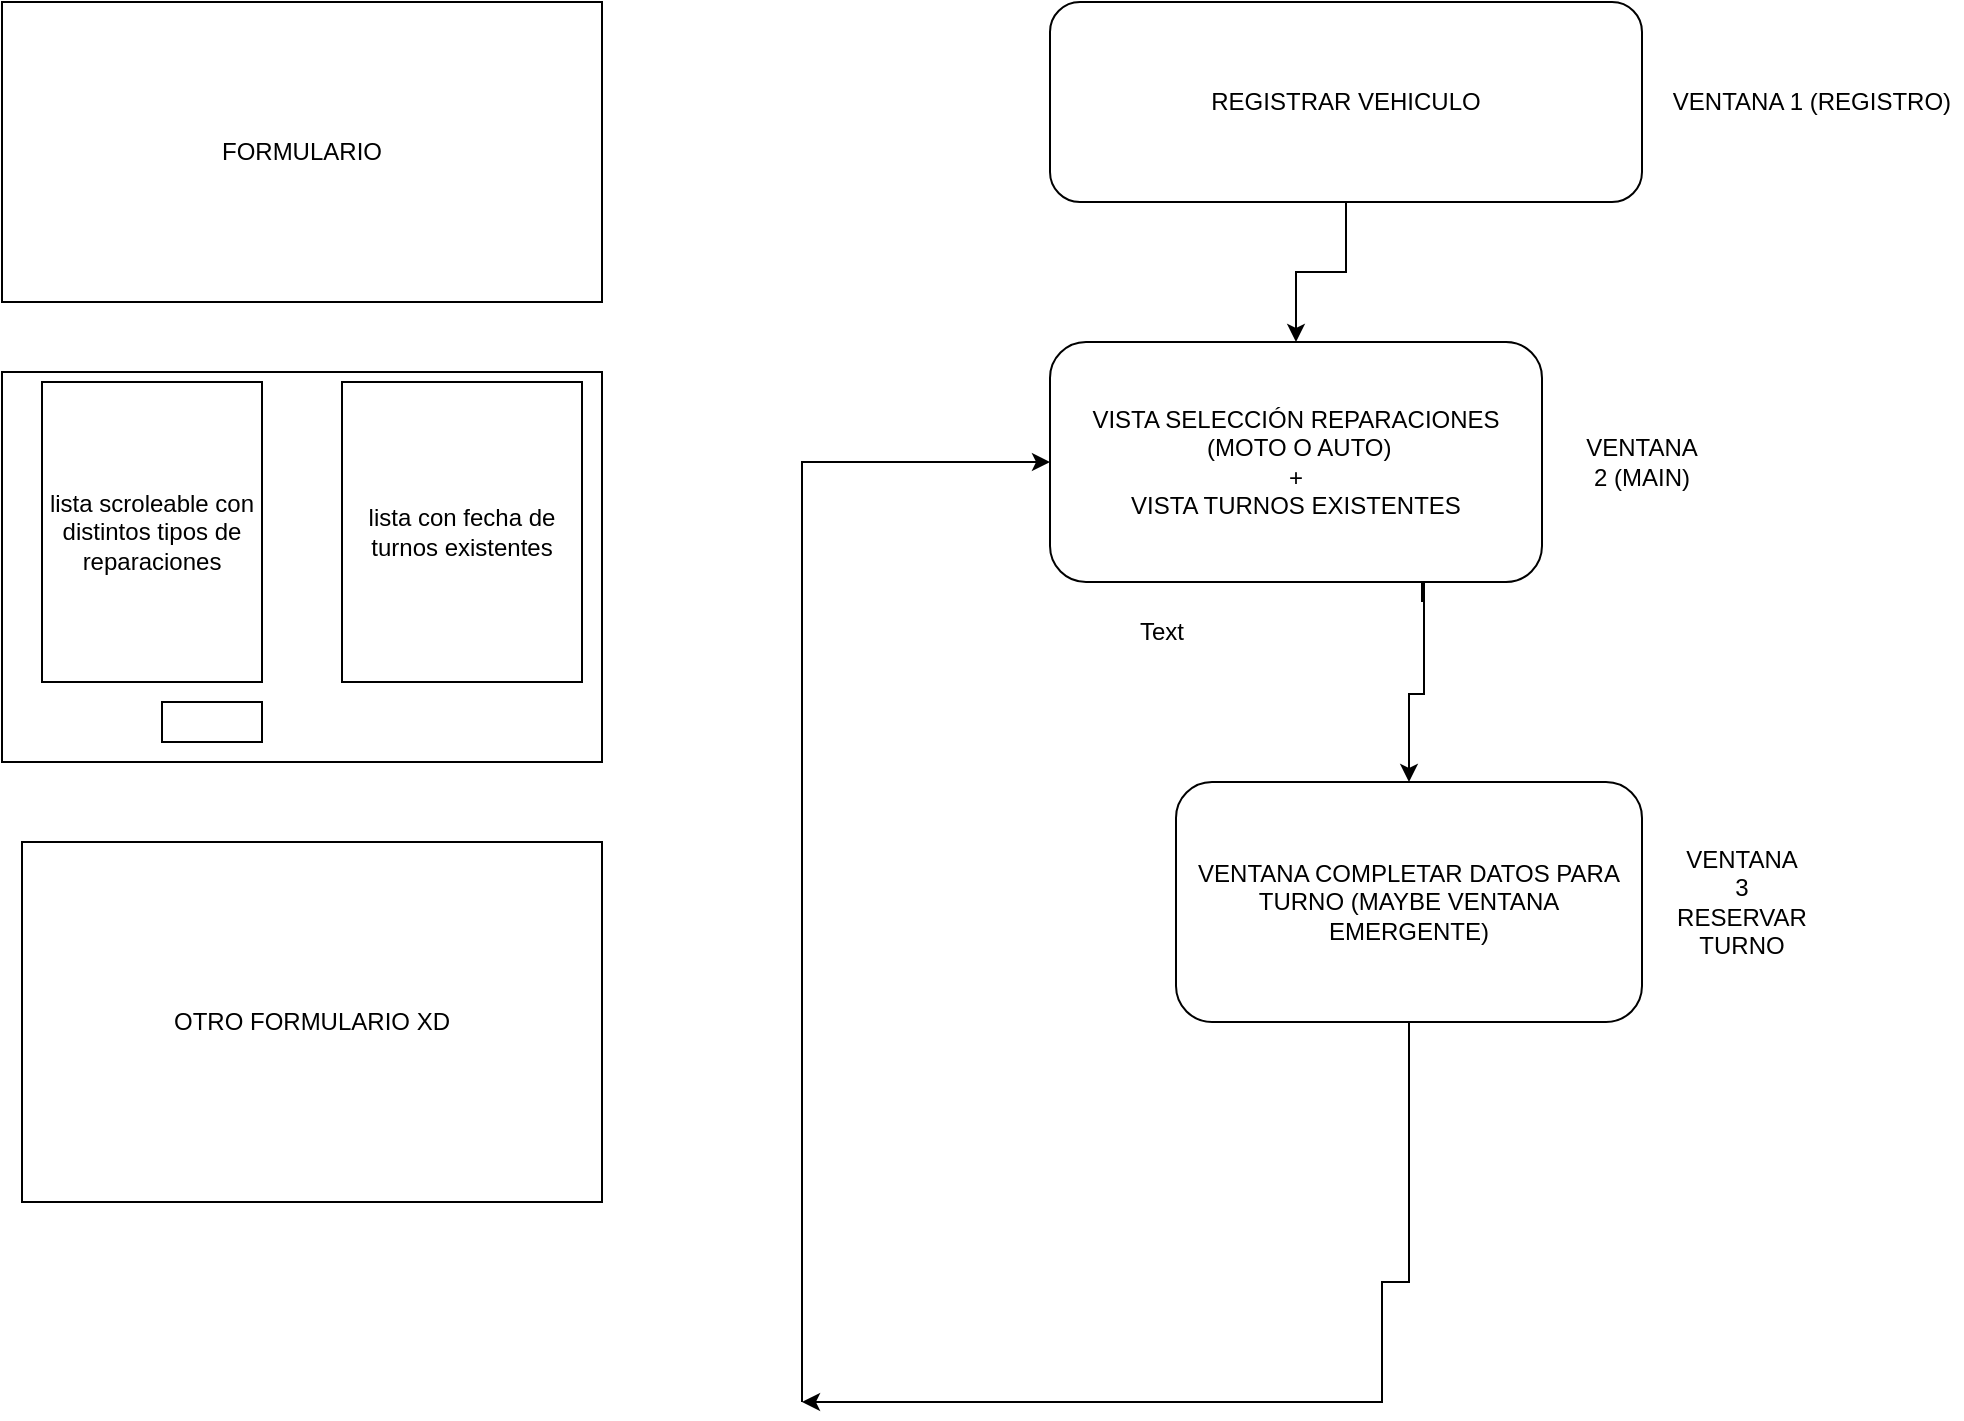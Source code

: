 <mxfile version="24.7.7">
  <diagram id="C5RBs43oDa-KdzZeNtuy" name="Page-1">
    <mxGraphModel dx="2261" dy="781" grid="1" gridSize="10" guides="1" tooltips="1" connect="1" arrows="1" fold="1" page="1" pageScale="1" pageWidth="827" pageHeight="1169" math="0" shadow="0">
      <root>
        <mxCell id="WIyWlLk6GJQsqaUBKTNV-0" />
        <mxCell id="WIyWlLk6GJQsqaUBKTNV-1" parent="WIyWlLk6GJQsqaUBKTNV-0" />
        <mxCell id="9ptqlpRD5f1PWoBz6Lkg-1" style="edgeStyle=orthogonalEdgeStyle;rounded=0;orthogonalLoop=1;jettySize=auto;html=1;exitX=0.5;exitY=1;exitDx=0;exitDy=0;" edge="1" parent="WIyWlLk6GJQsqaUBKTNV-1" source="WIyWlLk6GJQsqaUBKTNV-3" target="WIyWlLk6GJQsqaUBKTNV-7">
          <mxGeometry relative="1" as="geometry" />
        </mxCell>
        <mxCell id="WIyWlLk6GJQsqaUBKTNV-3" value="REGISTRAR VEHICULO" style="rounded=1;whiteSpace=wrap;html=1;fontSize=12;glass=0;strokeWidth=1;shadow=0;" parent="WIyWlLk6GJQsqaUBKTNV-1" vertex="1">
          <mxGeometry x="354" y="20" width="296" height="100" as="geometry" />
        </mxCell>
        <mxCell id="9ptqlpRD5f1PWoBz6Lkg-0" style="edgeStyle=orthogonalEdgeStyle;rounded=0;orthogonalLoop=1;jettySize=auto;html=1;entryX=0.5;entryY=0;entryDx=0;entryDy=0;" edge="1" parent="WIyWlLk6GJQsqaUBKTNV-1" target="WIyWlLk6GJQsqaUBKTNV-12">
          <mxGeometry relative="1" as="geometry">
            <mxPoint x="414" y="280" as="targetPoint" />
            <mxPoint x="540" y="320" as="sourcePoint" />
            <Array as="points">
              <mxPoint x="540" y="310" />
              <mxPoint x="541" y="310" />
              <mxPoint x="541" y="366" />
              <mxPoint x="534" y="366" />
            </Array>
          </mxGeometry>
        </mxCell>
        <mxCell id="WIyWlLk6GJQsqaUBKTNV-7" value="&lt;div&gt;VISTA SELECCIÓN REPARACIONES&lt;/div&gt;&lt;div&gt;&amp;nbsp;(MOTO O AUTO) &lt;br&gt;&lt;/div&gt;&lt;div&gt;+&lt;/div&gt;&lt;div&gt;VISTA TURNOS EXISTENTES&lt;br&gt;&lt;/div&gt;" style="rounded=1;whiteSpace=wrap;html=1;fontSize=12;glass=0;strokeWidth=1;shadow=0;" parent="WIyWlLk6GJQsqaUBKTNV-1" vertex="1">
          <mxGeometry x="354" y="190" width="246" height="120" as="geometry" />
        </mxCell>
        <mxCell id="9ptqlpRD5f1PWoBz6Lkg-3" style="edgeStyle=orthogonalEdgeStyle;rounded=0;orthogonalLoop=1;jettySize=auto;html=1;" edge="1" parent="WIyWlLk6GJQsqaUBKTNV-1" source="WIyWlLk6GJQsqaUBKTNV-12">
          <mxGeometry relative="1" as="geometry">
            <mxPoint x="230" y="720" as="targetPoint" />
            <Array as="points">
              <mxPoint x="534" y="660" />
              <mxPoint x="520" y="660" />
            </Array>
          </mxGeometry>
        </mxCell>
        <mxCell id="WIyWlLk6GJQsqaUBKTNV-12" value="VENTANA COMPLETAR DATOS PARA TURNO (MAYBE VENTANA EMERGENTE)" style="rounded=1;whiteSpace=wrap;html=1;fontSize=12;glass=0;strokeWidth=1;shadow=0;" parent="WIyWlLk6GJQsqaUBKTNV-1" vertex="1">
          <mxGeometry x="417" y="410" width="233" height="120" as="geometry" />
        </mxCell>
        <mxCell id="9ptqlpRD5f1PWoBz6Lkg-4" value="" style="endArrow=none;html=1;rounded=0;" edge="1" parent="WIyWlLk6GJQsqaUBKTNV-1">
          <mxGeometry width="50" height="50" relative="1" as="geometry">
            <mxPoint x="230" y="720" as="sourcePoint" />
            <mxPoint x="230" y="480" as="targetPoint" />
          </mxGeometry>
        </mxCell>
        <mxCell id="9ptqlpRD5f1PWoBz6Lkg-5" value="" style="endArrow=classic;html=1;rounded=0;entryX=0;entryY=0.5;entryDx=0;entryDy=0;" edge="1" parent="WIyWlLk6GJQsqaUBKTNV-1" target="WIyWlLk6GJQsqaUBKTNV-7">
          <mxGeometry width="50" height="50" relative="1" as="geometry">
            <mxPoint x="230" y="480" as="sourcePoint" />
            <mxPoint x="440" y="370" as="targetPoint" />
            <Array as="points">
              <mxPoint x="230" y="480" />
              <mxPoint x="230" y="250" />
            </Array>
          </mxGeometry>
        </mxCell>
        <mxCell id="9ptqlpRD5f1PWoBz6Lkg-6" value="VENTANA 1 (REGISTRO)" style="text;html=1;align=center;verticalAlign=middle;whiteSpace=wrap;rounded=0;" vertex="1" parent="WIyWlLk6GJQsqaUBKTNV-1">
          <mxGeometry x="660" y="25" width="150" height="90" as="geometry" />
        </mxCell>
        <mxCell id="9ptqlpRD5f1PWoBz6Lkg-7" value="VENTANA 2 (MAIN)" style="text;html=1;align=center;verticalAlign=middle;whiteSpace=wrap;rounded=0;" vertex="1" parent="WIyWlLk6GJQsqaUBKTNV-1">
          <mxGeometry x="620" y="235" width="60" height="30" as="geometry" />
        </mxCell>
        <mxCell id="9ptqlpRD5f1PWoBz6Lkg-8" value="VENTANA 3 RESERVAR TURNO" style="text;html=1;align=center;verticalAlign=middle;whiteSpace=wrap;rounded=0;" vertex="1" parent="WIyWlLk6GJQsqaUBKTNV-1">
          <mxGeometry x="670" y="455" width="60" height="30" as="geometry" />
        </mxCell>
        <mxCell id="9ptqlpRD5f1PWoBz6Lkg-9" value="FORMULARIO" style="rounded=0;whiteSpace=wrap;html=1;" vertex="1" parent="WIyWlLk6GJQsqaUBKTNV-1">
          <mxGeometry x="-170" y="20" width="300" height="150" as="geometry" />
        </mxCell>
        <mxCell id="9ptqlpRD5f1PWoBz6Lkg-10" value="" style="rounded=0;whiteSpace=wrap;html=1;" vertex="1" parent="WIyWlLk6GJQsqaUBKTNV-1">
          <mxGeometry x="-170" y="205" width="300" height="195" as="geometry" />
        </mxCell>
        <mxCell id="9ptqlpRD5f1PWoBz6Lkg-11" value="OTRO FORMULARIO XD" style="rounded=0;whiteSpace=wrap;html=1;" vertex="1" parent="WIyWlLk6GJQsqaUBKTNV-1">
          <mxGeometry x="-160" y="440" width="290" height="180" as="geometry" />
        </mxCell>
        <mxCell id="9ptqlpRD5f1PWoBz6Lkg-13" value="lista scroleable con distintos tipos de reparaciones" style="rounded=0;whiteSpace=wrap;html=1;" vertex="1" parent="WIyWlLk6GJQsqaUBKTNV-1">
          <mxGeometry x="-150" y="210" width="110" height="150" as="geometry" />
        </mxCell>
        <mxCell id="9ptqlpRD5f1PWoBz6Lkg-14" value="&lt;div&gt;lista con fecha de&lt;br&gt;&lt;/div&gt;&lt;div&gt;turnos existentes&lt;/div&gt;" style="rounded=0;whiteSpace=wrap;html=1;" vertex="1" parent="WIyWlLk6GJQsqaUBKTNV-1">
          <mxGeometry y="210" width="120" height="150" as="geometry" />
        </mxCell>
        <mxCell id="9ptqlpRD5f1PWoBz6Lkg-17" value="" style="rounded=0;whiteSpace=wrap;html=1;" vertex="1" parent="WIyWlLk6GJQsqaUBKTNV-1">
          <mxGeometry x="-90" y="370" width="50" height="20" as="geometry" />
        </mxCell>
        <mxCell id="9ptqlpRD5f1PWoBz6Lkg-18" value="Text" style="text;html=1;align=center;verticalAlign=middle;whiteSpace=wrap;rounded=0;" vertex="1" parent="WIyWlLk6GJQsqaUBKTNV-1">
          <mxGeometry x="380" y="320" width="60" height="30" as="geometry" />
        </mxCell>
      </root>
    </mxGraphModel>
  </diagram>
</mxfile>
